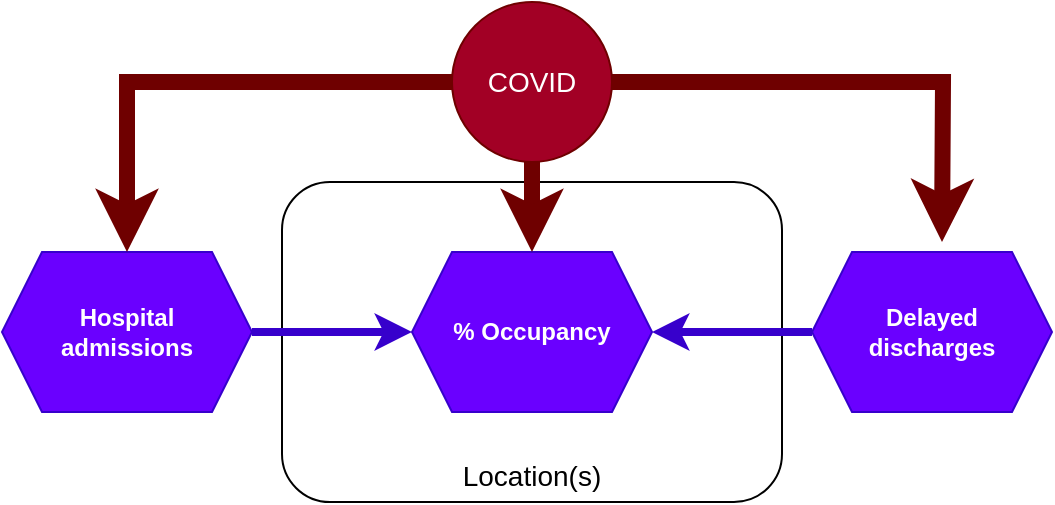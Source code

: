 <mxfile version="21.5.2" type="device">
  <diagram name="Page-1" id="1aH7VWo8NEERykn1JH1z">
    <mxGraphModel dx="838" dy="461" grid="1" gridSize="10" guides="1" tooltips="1" connect="1" arrows="1" fold="1" page="1" pageScale="1" pageWidth="1100" pageHeight="850" math="0" shadow="0">
      <root>
        <mxCell id="0" />
        <mxCell id="1" parent="0" />
        <mxCell id="oGB6CN06Xmh-bsSJnLjn-14" value="&lt;font color=&quot;#000000&quot; style=&quot;font-size: 14px;&quot;&gt;&lt;br&gt;&lt;br&gt;&lt;br&gt;&lt;br&gt;&lt;br&gt;&lt;br&gt;&lt;br&gt;&lt;br&gt;&lt;/font&gt;&lt;div style=&quot;text-align: left; font-size: 14px;&quot;&gt;&lt;span style=&quot;background-color: initial;&quot;&gt;&lt;font color=&quot;#000000&quot; style=&quot;font-size: 14px;&quot;&gt;Location(s)&lt;/font&gt;&lt;/span&gt;&lt;/div&gt;" style="rounded=1;whiteSpace=wrap;html=1;fillColor=#FFFFFF;" vertex="1" parent="1">
          <mxGeometry x="270" y="160" width="250" height="160" as="geometry" />
        </mxCell>
        <mxCell id="oGB6CN06Xmh-bsSJnLjn-5" value="" style="edgeStyle=orthogonalEdgeStyle;rounded=0;orthogonalLoop=1;jettySize=auto;html=1;fillColor=#6a00ff;strokeColor=#3700CC;strokeWidth=4;" edge="1" parent="1" source="oGB6CN06Xmh-bsSJnLjn-2" target="oGB6CN06Xmh-bsSJnLjn-4">
          <mxGeometry relative="1" as="geometry" />
        </mxCell>
        <mxCell id="oGB6CN06Xmh-bsSJnLjn-2" value="&lt;b&gt;Hospital&lt;br&gt;admissions&lt;/b&gt;" style="shape=hexagon;perimeter=hexagonPerimeter2;whiteSpace=wrap;html=1;fixedSize=1;fillColor=#6a00ff;fontColor=#ffffff;strokeColor=#3700CC;" vertex="1" parent="1">
          <mxGeometry x="130" y="195" width="125" height="80" as="geometry" />
        </mxCell>
        <mxCell id="oGB6CN06Xmh-bsSJnLjn-4" value="&lt;b&gt;% Occupancy&lt;/b&gt;" style="shape=hexagon;perimeter=hexagonPerimeter2;whiteSpace=wrap;html=1;fixedSize=1;fillColor=#6a00ff;fontColor=#ffffff;strokeColor=#3700CC;" vertex="1" parent="1">
          <mxGeometry x="335" y="195" width="120" height="80" as="geometry" />
        </mxCell>
        <mxCell id="oGB6CN06Xmh-bsSJnLjn-8" value="" style="edgeStyle=orthogonalEdgeStyle;rounded=0;orthogonalLoop=1;jettySize=auto;html=1;strokeWidth=4;fillColor=#6a00ff;strokeColor=#3700CC;" edge="1" parent="1" source="oGB6CN06Xmh-bsSJnLjn-6" target="oGB6CN06Xmh-bsSJnLjn-4">
          <mxGeometry relative="1" as="geometry" />
        </mxCell>
        <mxCell id="oGB6CN06Xmh-bsSJnLjn-6" value="&lt;b&gt;Delayed&lt;br&gt;discharges&lt;/b&gt;" style="shape=hexagon;perimeter=hexagonPerimeter2;whiteSpace=wrap;html=1;fixedSize=1;fillColor=#6a00ff;fontColor=#ffffff;strokeColor=#3700CC;" vertex="1" parent="1">
          <mxGeometry x="535" y="195" width="120" height="80" as="geometry" />
        </mxCell>
        <mxCell id="oGB6CN06Xmh-bsSJnLjn-10" style="edgeStyle=orthogonalEdgeStyle;rounded=0;orthogonalLoop=1;jettySize=auto;html=1;entryX=0.5;entryY=0;entryDx=0;entryDy=0;fillColor=#a20025;strokeColor=#6F0000;strokeWidth=8;" edge="1" parent="1" source="oGB6CN06Xmh-bsSJnLjn-9" target="oGB6CN06Xmh-bsSJnLjn-4">
          <mxGeometry relative="1" as="geometry" />
        </mxCell>
        <mxCell id="oGB6CN06Xmh-bsSJnLjn-11" style="edgeStyle=orthogonalEdgeStyle;rounded=0;orthogonalLoop=1;jettySize=auto;html=1;fillColor=#a20025;strokeColor=#6F0000;strokeWidth=8;" edge="1" parent="1" source="oGB6CN06Xmh-bsSJnLjn-9">
          <mxGeometry relative="1" as="geometry">
            <mxPoint x="600" y="190" as="targetPoint" />
          </mxGeometry>
        </mxCell>
        <mxCell id="oGB6CN06Xmh-bsSJnLjn-12" style="edgeStyle=orthogonalEdgeStyle;rounded=0;orthogonalLoop=1;jettySize=auto;html=1;entryX=0.5;entryY=0;entryDx=0;entryDy=0;fillColor=#a20025;strokeColor=#6F0000;strokeWidth=8;" edge="1" parent="1" source="oGB6CN06Xmh-bsSJnLjn-9" target="oGB6CN06Xmh-bsSJnLjn-2">
          <mxGeometry relative="1" as="geometry" />
        </mxCell>
        <mxCell id="oGB6CN06Xmh-bsSJnLjn-9" value="&lt;font style=&quot;font-size: 14px;&quot;&gt;COVID&lt;/font&gt;" style="ellipse;whiteSpace=wrap;html=1;aspect=fixed;fillColor=#a20025;fontColor=#ffffff;strokeColor=#6F0000;" vertex="1" parent="1">
          <mxGeometry x="355" y="70" width="80" height="80" as="geometry" />
        </mxCell>
      </root>
    </mxGraphModel>
  </diagram>
</mxfile>
